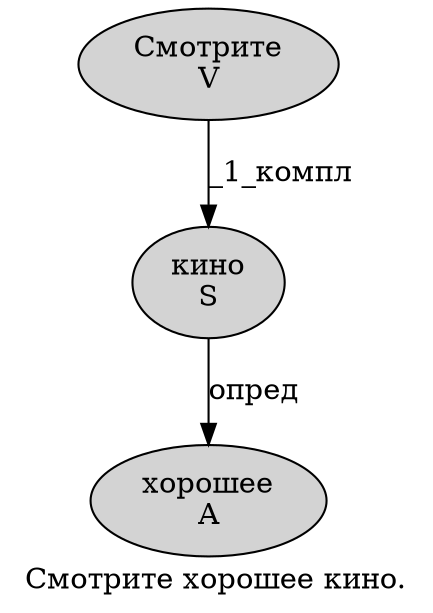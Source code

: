 digraph SENTENCE_4995 {
	graph [label="Смотрите хорошее кино."]
	node [style=filled]
		0 [label="Смотрите
V" color="" fillcolor=lightgray penwidth=1 shape=ellipse]
		1 [label="хорошее
A" color="" fillcolor=lightgray penwidth=1 shape=ellipse]
		2 [label="кино
S" color="" fillcolor=lightgray penwidth=1 shape=ellipse]
			0 -> 2 [label="_1_компл"]
			2 -> 1 [label="опред"]
}